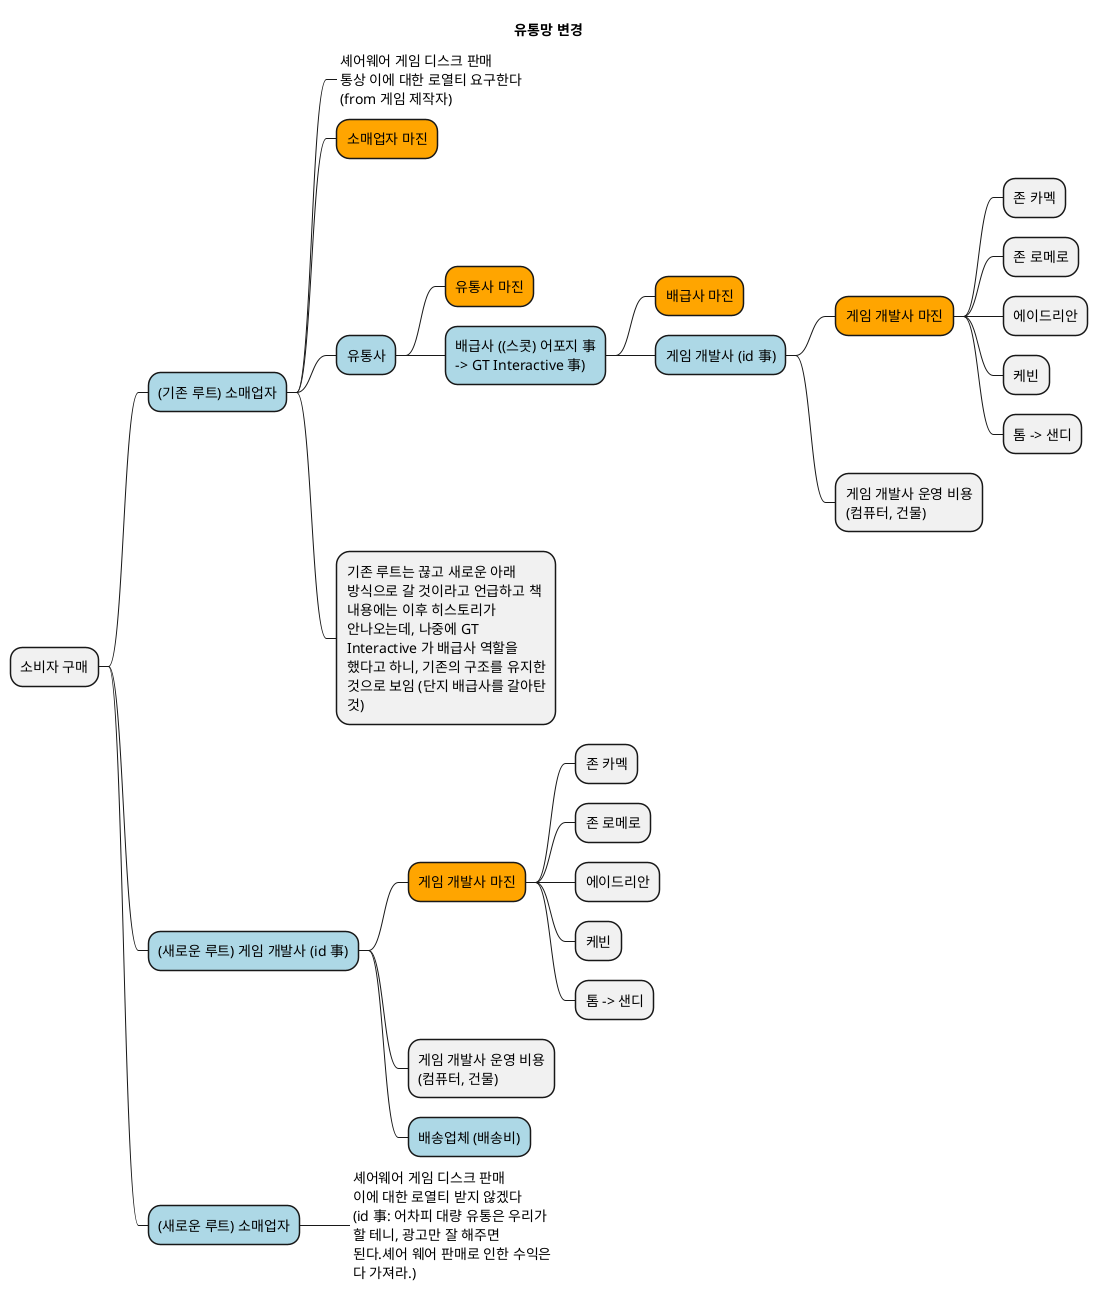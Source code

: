 @startmindmap
title 유통망 변경

<style>
mindmapDiagram {
    .silver {
        BackgroundColor silver
    }
    .green {
        BackgroundColor lightgreen
    }
    .orange {
        BackgroundColor #FFA500
    }
    .rose {
        BackgroundColor #FFBBCC
    }
    .blue {
        BackgroundColor lightblue
    }
    .white {
        BackgroundColor #FFFFFF
    }
}
node {
    MaximumWidth 200
}
rootNode {
    MaximumWidth 130
}
</style>

* 소비자 구매
** (기존 루트) 소매업자 <<blue>>
***_ 셰어웨어 게임 디스크 판매\n통상 이에 대한 로열티 요구한다\n(from 게임 제작자)
*** 소매업자 마진 <<orange>>
*** 유통사 <<blue>>
**** 유통사 마진 <<orange>>
**** 배급사 ((스콧) 어포지 事\n-> GT Interactive 事) <<blue>>
***** 배급사 마진 <<orange>>
***** 게임 개발사 (id 事) <<blue>>
****** 게임 개발사 마진 <<orange>>
******* 존 카멕
******* 존 로메로
******* 에이드리안
******* 케빈
******* 톰 -> 샌디
****** 게임 개발사 운영 비용\n(컴퓨터, 건물)
*** 기존 루트는 끊고 새로운 아래 방식으로 갈 것이라고 언급하고 책 내용에는 이후 히스토리가 안나오는데, 나중에 GT Interactive 가 배급사 역할을 했다고 하니, 기존의 구조를 유지한 것으로 보임 (단지 배급사를 갈아탄 것)

** (새로운 루트) 게임 개발사 (id 事) <<blue>>
*** 게임 개발사 마진 <<orange>>
**** 존 카멕
**** 존 로메로
**** 에이드리안
**** 케빈
**** 톰 -> 샌디
*** 게임 개발사 운영 비용\n(컴퓨터, 건물)
*** 배송업체 (배송비) <<blue>>
** (새로운 루트) 소매업자 <<blue>>
***_ 셰어웨어 게임 디스크 판매\n이에 대한 로열티 받지 않겠다\n(id 事: 어차피 대량 유통은 우리가 할 테니, 광고만 잘 해주면 된다.셰어 웨어 판매로 인한 수익은 다 가져라.)

@endmindmap